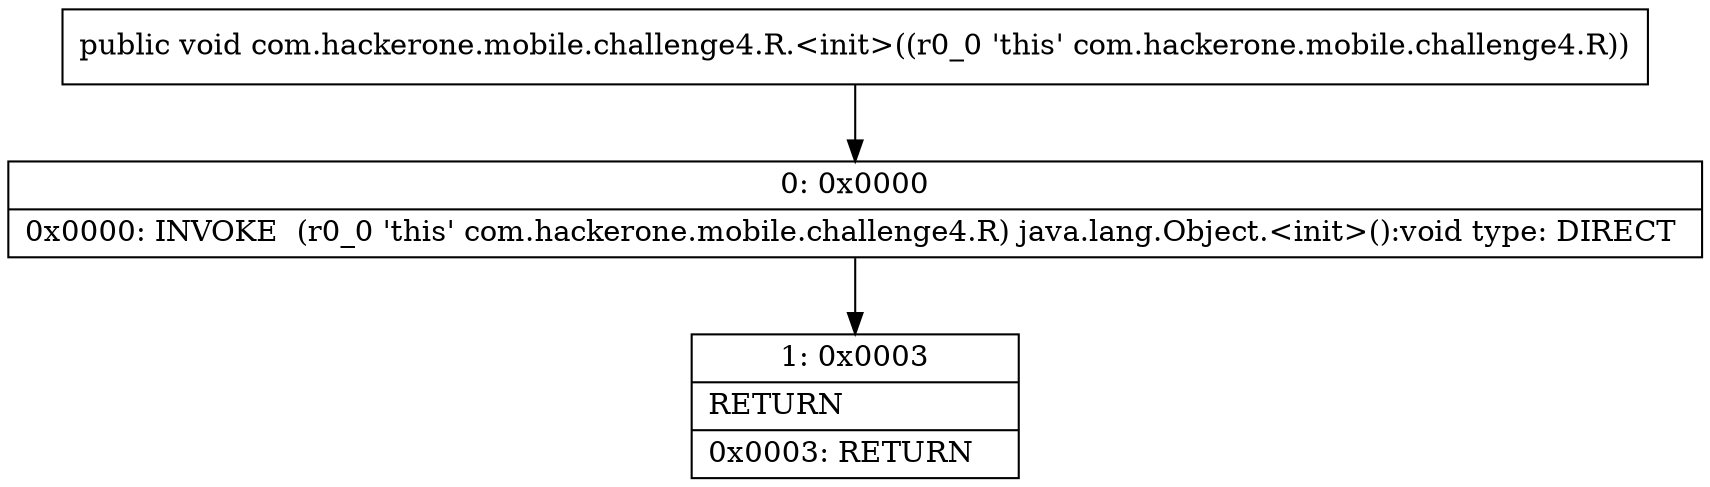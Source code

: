 digraph "CFG forcom.hackerone.mobile.challenge4.R.\<init\>()V" {
Node_0 [shape=record,label="{0\:\ 0x0000|0x0000: INVOKE  (r0_0 'this' com.hackerone.mobile.challenge4.R) java.lang.Object.\<init\>():void type: DIRECT \l}"];
Node_1 [shape=record,label="{1\:\ 0x0003|RETURN\l|0x0003: RETURN   \l}"];
MethodNode[shape=record,label="{public void com.hackerone.mobile.challenge4.R.\<init\>((r0_0 'this' com.hackerone.mobile.challenge4.R)) }"];
MethodNode -> Node_0;
Node_0 -> Node_1;
}

